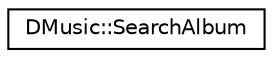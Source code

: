 digraph "类继承关系图"
{
  edge [fontname="Helvetica",fontsize="10",labelfontname="Helvetica",labelfontsize="10"];
  node [fontname="Helvetica",fontsize="10",shape=record];
  rankdir="LR";
  Node0 [label="DMusic::SearchAlbum",height=0.2,width=0.4,color="black", fillcolor="white", style="filled",URL="$struct_d_music_1_1_search_album.html"];
}
